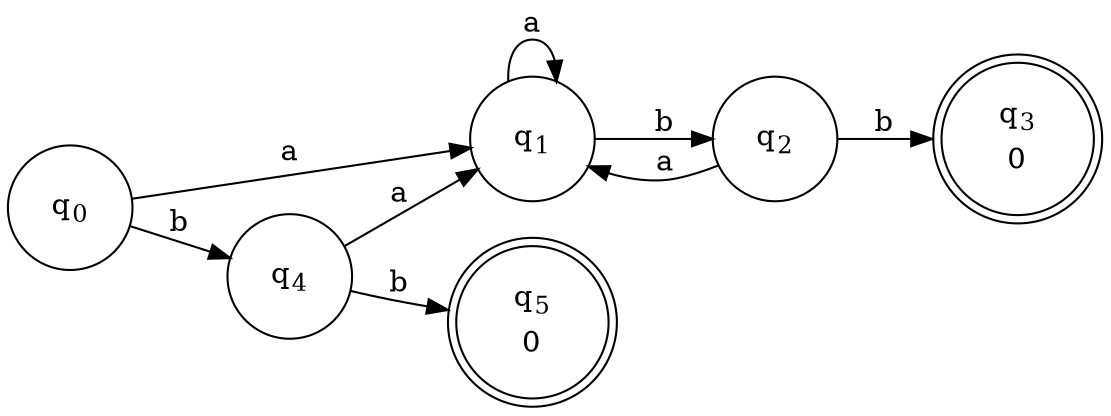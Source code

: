 digraph FA {
rankdir=LR
node [shape=circle]
q0->q1 [label="a"]
q0->q4 [label="b"]
q1->q2 [label="b"]
q1->q1 [label="a"]
q2->q3 [label="b"]
q2->q1 [label="a"]
q4->q5 [label="b"]
q4->q1 [label="a"]
q0 [label=<<TABLE BORDER="0"><TR><TD>q<SUB>0</SUB></TD></TR></TABLE>>]
q1 [label=<<TABLE BORDER="0"><TR><TD>q<SUB>1</SUB></TD></TR></TABLE>>]
q2 [label=<<TABLE BORDER="0"><TR><TD>q<SUB>2</SUB></TD></TR></TABLE>>]
q3 [label=<<TABLE BORDER="0"><TR><TD>q<SUB>3</SUB></TD></TR><TR><TD>0</TD></TR></TABLE>>,shape=doublecircle]
q4 [label=<<TABLE BORDER="0"><TR><TD>q<SUB>4</SUB></TD></TR></TABLE>>]
q5 [label=<<TABLE BORDER="0"><TR><TD>q<SUB>5</SUB></TD></TR><TR><TD>0</TD></TR></TABLE>>,shape=doublecircle]
q3,q5 [shape=doublecircle]
}

